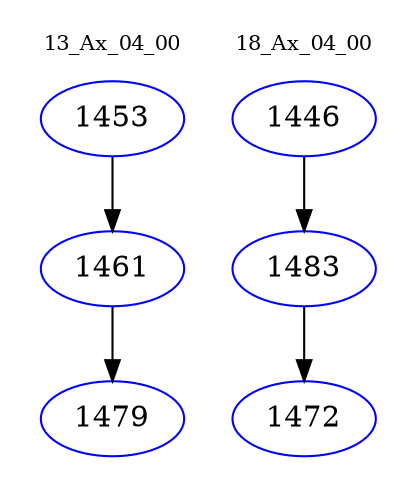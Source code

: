 digraph{
subgraph cluster_0 {
color = white
label = "13_Ax_04_00";
fontsize=10;
T0_1453 [label="1453", color="blue"]
T0_1453 -> T0_1461 [color="black"]
T0_1461 [label="1461", color="blue"]
T0_1461 -> T0_1479 [color="black"]
T0_1479 [label="1479", color="blue"]
}
subgraph cluster_1 {
color = white
label = "18_Ax_04_00";
fontsize=10;
T1_1446 [label="1446", color="blue"]
T1_1446 -> T1_1483 [color="black"]
T1_1483 [label="1483", color="blue"]
T1_1483 -> T1_1472 [color="black"]
T1_1472 [label="1472", color="blue"]
}
}
